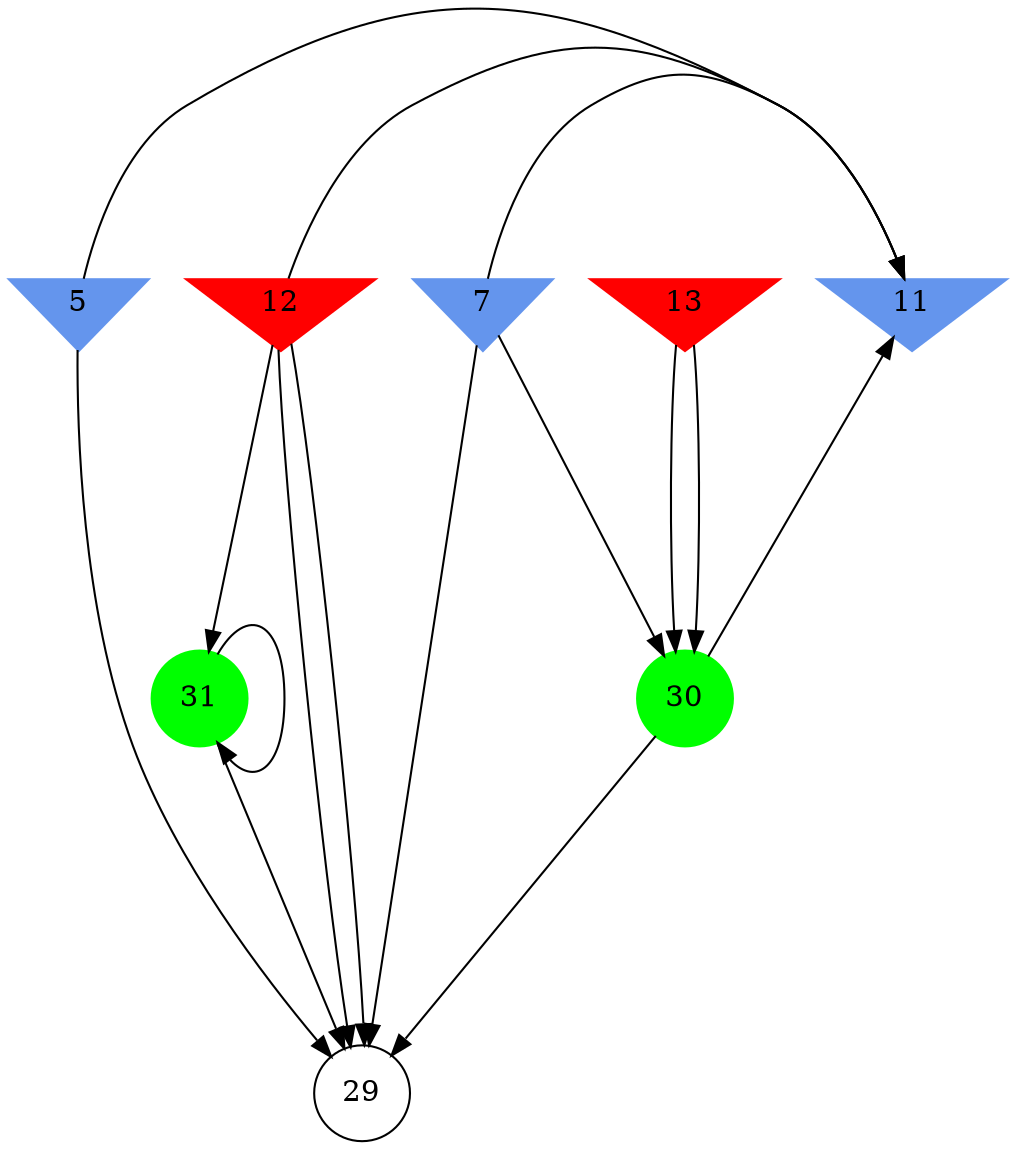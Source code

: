 digraph brain {
	ranksep=2.0;
	5 [shape=invtriangle,style=filled,color=cornflowerblue];
	7 [shape=invtriangle,style=filled,color=cornflowerblue];
	11 [shape=invtriangle,style=filled,color=cornflowerblue];
	12 [shape=invtriangle,style=filled,color=red];
	13 [shape=invtriangle,style=filled,color=red];
	29 [shape=circle,color=black];
	30 [shape=circle,style=filled,color=green];
	31 [shape=circle,style=filled,color=green];
	30	->	11;
	30	->	29;
	12	->	11;
	12	->	29;
	7	->	11;
	7	->	29;
	5	->	11;
	5	->	29;
	13	->	30;
	13	->	30;
	7	->	30;
	31	->	31;
	31	->	29;
	12	->	31;
	12	->	29;
	{ rank=same; 5; 7; 11; 12; 13; }
	{ rank=same; 29; }
	{ rank=same; 30; 31; }
}
